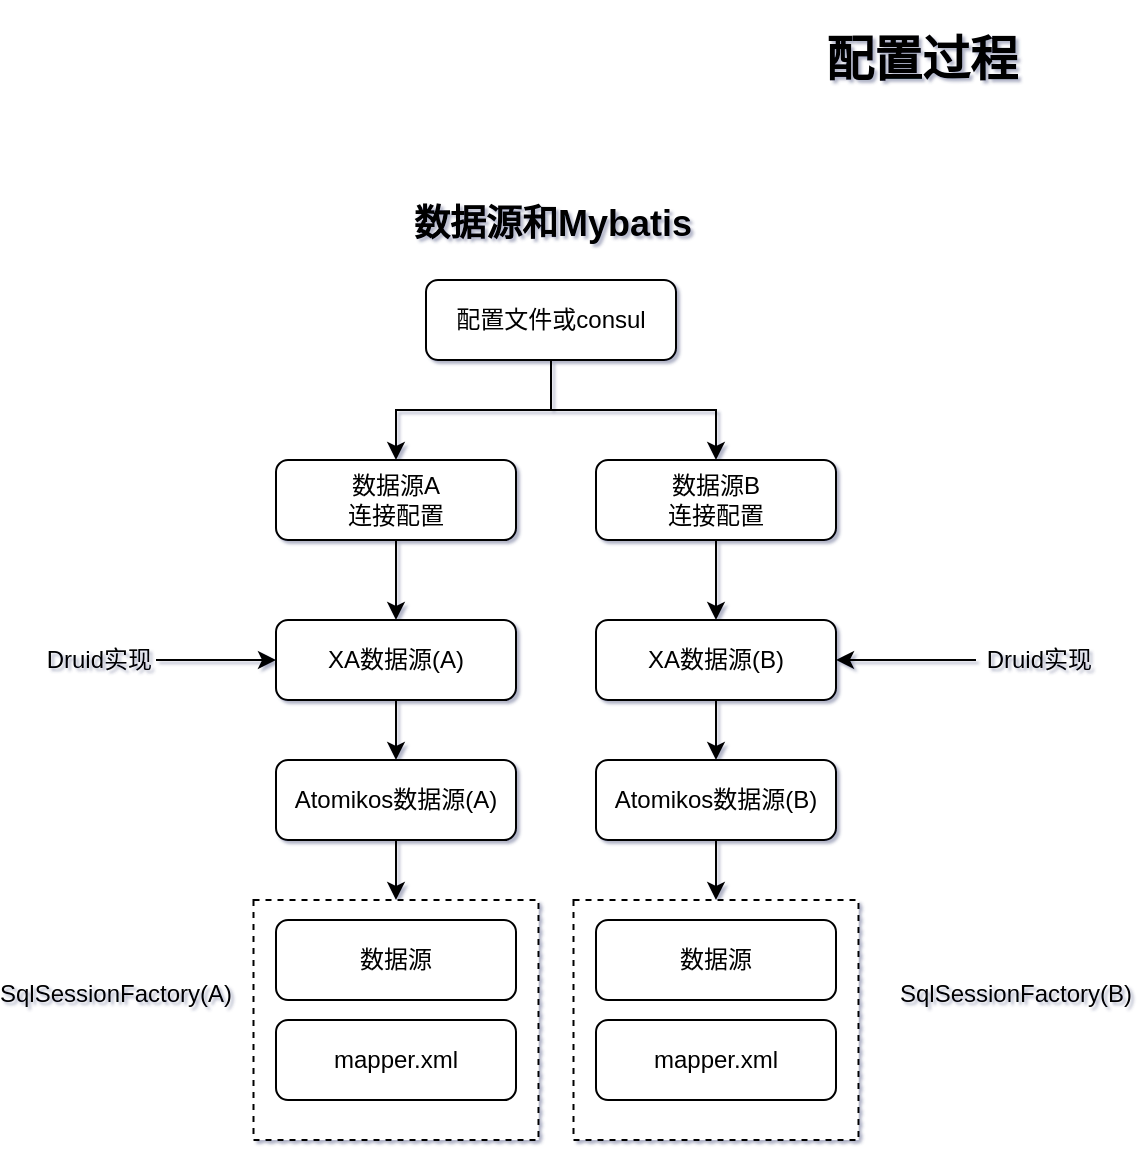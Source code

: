 <mxfile version="15.9.4" type="github">
  <diagram id="C5RBs43oDa-KdzZeNtuy" name="数据源配置">
    <mxGraphModel dx="813" dy="1604" grid="1" gridSize="10" guides="1" tooltips="1" connect="1" arrows="1" fold="1" page="1" pageScale="1" pageWidth="827" pageHeight="1169" background="none" math="0" shadow="1">
      <root>
        <mxCell id="WIyWlLk6GJQsqaUBKTNV-0" />
        <mxCell id="WIyWlLk6GJQsqaUBKTNV-1" parent="WIyWlLk6GJQsqaUBKTNV-0" />
        <mxCell id="kL6z5g55hT3dl8oGcxsY-4" value="" style="edgeStyle=orthogonalEdgeStyle;rounded=0;orthogonalLoop=1;jettySize=auto;html=1;" edge="1" parent="WIyWlLk6GJQsqaUBKTNV-1" source="WIyWlLk6GJQsqaUBKTNV-3" target="kL6z5g55hT3dl8oGcxsY-3">
          <mxGeometry relative="1" as="geometry" />
        </mxCell>
        <mxCell id="WIyWlLk6GJQsqaUBKTNV-3" value="数据源A&lt;br&gt;连接配置" style="rounded=1;whiteSpace=wrap;html=1;fontSize=12;glass=0;strokeWidth=1;shadow=0;" parent="WIyWlLk6GJQsqaUBKTNV-1" vertex="1">
          <mxGeometry x="160" y="80" width="120" height="40" as="geometry" />
        </mxCell>
        <mxCell id="kL6z5g55hT3dl8oGcxsY-2" value="" style="edgeStyle=orthogonalEdgeStyle;rounded=0;orthogonalLoop=1;jettySize=auto;html=1;" edge="1" parent="WIyWlLk6GJQsqaUBKTNV-1" source="kL6z5g55hT3dl8oGcxsY-0" target="kL6z5g55hT3dl8oGcxsY-1">
          <mxGeometry relative="1" as="geometry" />
        </mxCell>
        <mxCell id="kL6z5g55hT3dl8oGcxsY-0" value="数据源B&lt;br&gt;连接配置" style="rounded=1;whiteSpace=wrap;html=1;fontSize=12;glass=0;strokeWidth=1;shadow=0;" vertex="1" parent="WIyWlLk6GJQsqaUBKTNV-1">
          <mxGeometry x="320" y="80" width="120" height="40" as="geometry" />
        </mxCell>
        <mxCell id="kL6z5g55hT3dl8oGcxsY-8" value="" style="edgeStyle=orthogonalEdgeStyle;rounded=0;orthogonalLoop=1;jettySize=auto;html=1;" edge="1" parent="WIyWlLk6GJQsqaUBKTNV-1" source="kL6z5g55hT3dl8oGcxsY-1" target="kL6z5g55hT3dl8oGcxsY-7">
          <mxGeometry relative="1" as="geometry" />
        </mxCell>
        <mxCell id="kL6z5g55hT3dl8oGcxsY-1" value="&lt;span&gt;XA数据源(B)&lt;/span&gt;" style="whiteSpace=wrap;html=1;rounded=1;glass=0;strokeWidth=1;shadow=0;" vertex="1" parent="WIyWlLk6GJQsqaUBKTNV-1">
          <mxGeometry x="320" y="160" width="120" height="40" as="geometry" />
        </mxCell>
        <mxCell id="kL6z5g55hT3dl8oGcxsY-6" value="" style="edgeStyle=orthogonalEdgeStyle;rounded=0;orthogonalLoop=1;jettySize=auto;html=1;" edge="1" parent="WIyWlLk6GJQsqaUBKTNV-1" source="kL6z5g55hT3dl8oGcxsY-3" target="kL6z5g55hT3dl8oGcxsY-5">
          <mxGeometry relative="1" as="geometry" />
        </mxCell>
        <mxCell id="kL6z5g55hT3dl8oGcxsY-3" value="XA数据源(A)" style="whiteSpace=wrap;html=1;rounded=1;glass=0;strokeWidth=1;shadow=0;" vertex="1" parent="WIyWlLk6GJQsqaUBKTNV-1">
          <mxGeometry x="160" y="160" width="120" height="40" as="geometry" />
        </mxCell>
        <mxCell id="kL6z5g55hT3dl8oGcxsY-30" style="edgeStyle=orthogonalEdgeStyle;rounded=0;orthogonalLoop=1;jettySize=auto;html=1;exitX=0.5;exitY=1;exitDx=0;exitDy=0;entryX=0.5;entryY=0;entryDx=0;entryDy=0;fontSize=18;" edge="1" parent="WIyWlLk6GJQsqaUBKTNV-1" source="kL6z5g55hT3dl8oGcxsY-5" target="kL6z5g55hT3dl8oGcxsY-26">
          <mxGeometry relative="1" as="geometry" />
        </mxCell>
        <mxCell id="kL6z5g55hT3dl8oGcxsY-5" value="Atomikos数据源(A)" style="whiteSpace=wrap;html=1;rounded=1;glass=0;strokeWidth=1;shadow=0;" vertex="1" parent="WIyWlLk6GJQsqaUBKTNV-1">
          <mxGeometry x="160" y="230" width="120" height="40" as="geometry" />
        </mxCell>
        <mxCell id="kL6z5g55hT3dl8oGcxsY-21" value="" style="edgeStyle=orthogonalEdgeStyle;rounded=0;orthogonalLoop=1;jettySize=auto;html=1;entryX=0.5;entryY=0;entryDx=0;entryDy=0;" edge="1" parent="WIyWlLk6GJQsqaUBKTNV-1" source="kL6z5g55hT3dl8oGcxsY-7" target="kL6z5g55hT3dl8oGcxsY-36">
          <mxGeometry relative="1" as="geometry">
            <mxPoint x="380.029" y="300" as="targetPoint" />
          </mxGeometry>
        </mxCell>
        <mxCell id="kL6z5g55hT3dl8oGcxsY-7" value="&lt;span&gt;Atomikos数据源(B)&lt;/span&gt;" style="whiteSpace=wrap;html=1;rounded=1;glass=0;strokeWidth=1;shadow=0;" vertex="1" parent="WIyWlLk6GJQsqaUBKTNV-1">
          <mxGeometry x="320" y="230" width="120" height="40" as="geometry" />
        </mxCell>
        <mxCell id="kL6z5g55hT3dl8oGcxsY-9" value="&lt;h1&gt;配置过程&lt;/h1&gt;" style="text;html=1;strokeColor=none;fillColor=none;spacing=5;spacingTop=-20;whiteSpace=wrap;overflow=hidden;rounded=0;" vertex="1" parent="WIyWlLk6GJQsqaUBKTNV-1">
          <mxGeometry x="430" y="-140" width="110" height="40" as="geometry" />
        </mxCell>
        <mxCell id="kL6z5g55hT3dl8oGcxsY-11" value="" style="edgeStyle=orthogonalEdgeStyle;rounded=0;orthogonalLoop=1;jettySize=auto;html=1;" edge="1" parent="WIyWlLk6GJQsqaUBKTNV-1" source="kL6z5g55hT3dl8oGcxsY-10" target="kL6z5g55hT3dl8oGcxsY-1">
          <mxGeometry relative="1" as="geometry" />
        </mxCell>
        <mxCell id="kL6z5g55hT3dl8oGcxsY-10" value="&amp;nbsp;Druid实现" style="text;html=1;strokeColor=none;fillColor=none;align=center;verticalAlign=middle;whiteSpace=wrap;rounded=0;" vertex="1" parent="WIyWlLk6GJQsqaUBKTNV-1">
          <mxGeometry x="510" y="165" width="60" height="30" as="geometry" />
        </mxCell>
        <mxCell id="kL6z5g55hT3dl8oGcxsY-13" value="" style="edgeStyle=orthogonalEdgeStyle;rounded=0;orthogonalLoop=1;jettySize=auto;html=1;" edge="1" parent="WIyWlLk6GJQsqaUBKTNV-1" source="kL6z5g55hT3dl8oGcxsY-12" target="kL6z5g55hT3dl8oGcxsY-3">
          <mxGeometry relative="1" as="geometry" />
        </mxCell>
        <mxCell id="kL6z5g55hT3dl8oGcxsY-12" value="&amp;nbsp;Druid实现" style="text;html=1;strokeColor=none;fillColor=none;align=center;verticalAlign=middle;whiteSpace=wrap;rounded=0;" vertex="1" parent="WIyWlLk6GJQsqaUBKTNV-1">
          <mxGeometry x="40" y="165" width="60" height="30" as="geometry" />
        </mxCell>
        <mxCell id="kL6z5g55hT3dl8oGcxsY-15" value="" style="edgeStyle=orthogonalEdgeStyle;rounded=0;orthogonalLoop=1;jettySize=auto;html=1;" edge="1" parent="WIyWlLk6GJQsqaUBKTNV-1" source="kL6z5g55hT3dl8oGcxsY-14" target="kL6z5g55hT3dl8oGcxsY-0">
          <mxGeometry relative="1" as="geometry" />
        </mxCell>
        <mxCell id="kL6z5g55hT3dl8oGcxsY-16" style="edgeStyle=orthogonalEdgeStyle;rounded=0;orthogonalLoop=1;jettySize=auto;html=1;entryX=0.5;entryY=0;entryDx=0;entryDy=0;" edge="1" parent="WIyWlLk6GJQsqaUBKTNV-1" source="kL6z5g55hT3dl8oGcxsY-14" target="WIyWlLk6GJQsqaUBKTNV-3">
          <mxGeometry relative="1" as="geometry" />
        </mxCell>
        <mxCell id="kL6z5g55hT3dl8oGcxsY-14" value="配置文件或consul" style="rounded=1;whiteSpace=wrap;html=1;" vertex="1" parent="WIyWlLk6GJQsqaUBKTNV-1">
          <mxGeometry x="235" y="-10" width="125" height="40" as="geometry" />
        </mxCell>
        <mxCell id="kL6z5g55hT3dl8oGcxsY-25" value="&lt;h1&gt;&lt;font style=&quot;font-size: 18px&quot;&gt;数据源和Mybatis&lt;/font&gt;&lt;/h1&gt;" style="text;html=1;strokeColor=none;fillColor=none;spacing=5;spacingTop=-20;whiteSpace=wrap;overflow=hidden;rounded=0;" vertex="1" parent="WIyWlLk6GJQsqaUBKTNV-1">
          <mxGeometry x="223.75" y="-60" width="147.5" height="40" as="geometry" />
        </mxCell>
        <mxCell id="kL6z5g55hT3dl8oGcxsY-31" value="&lt;span style=&quot;font-size: 12px&quot;&gt;SqlSessionFactory(A)&lt;/span&gt;" style="text;html=1;strokeColor=none;fillColor=none;align=center;verticalAlign=middle;whiteSpace=wrap;rounded=0;dashed=1;fontSize=18;" vertex="1" parent="WIyWlLk6GJQsqaUBKTNV-1">
          <mxGeometry x="50" y="330" width="60" height="30" as="geometry" />
        </mxCell>
        <mxCell id="kL6z5g55hT3dl8oGcxsY-32" value="" style="group" vertex="1" connectable="0" parent="WIyWlLk6GJQsqaUBKTNV-1">
          <mxGeometry x="148.75" y="300" width="142.5" height="120" as="geometry" />
        </mxCell>
        <mxCell id="kL6z5g55hT3dl8oGcxsY-26" value="&lt;div&gt;&lt;br&gt;&lt;/div&gt;" style="rounded=0;whiteSpace=wrap;html=1;fontSize=18;dashed=1;align=center;" vertex="1" parent="kL6z5g55hT3dl8oGcxsY-32">
          <mxGeometry width="142.5" height="120" as="geometry" />
        </mxCell>
        <mxCell id="kL6z5g55hT3dl8oGcxsY-18" value="数据源" style="whiteSpace=wrap;html=1;rounded=1;glass=0;strokeWidth=1;shadow=0;" vertex="1" parent="kL6z5g55hT3dl8oGcxsY-32">
          <mxGeometry x="11.25" y="10" width="120" height="40" as="geometry" />
        </mxCell>
        <mxCell id="kL6z5g55hT3dl8oGcxsY-23" value="mapper.xml" style="whiteSpace=wrap;html=1;rounded=1;glass=0;strokeWidth=1;shadow=0;" vertex="1" parent="kL6z5g55hT3dl8oGcxsY-32">
          <mxGeometry x="11.25" y="60" width="120" height="40" as="geometry" />
        </mxCell>
        <mxCell id="kL6z5g55hT3dl8oGcxsY-35" value="" style="group" vertex="1" connectable="0" parent="WIyWlLk6GJQsqaUBKTNV-1">
          <mxGeometry x="308.75" y="300" width="142.5" height="120" as="geometry" />
        </mxCell>
        <mxCell id="kL6z5g55hT3dl8oGcxsY-36" value="&lt;div&gt;&lt;br&gt;&lt;/div&gt;" style="rounded=0;whiteSpace=wrap;html=1;fontSize=18;dashed=1;align=center;" vertex="1" parent="kL6z5g55hT3dl8oGcxsY-35">
          <mxGeometry width="142.5" height="120" as="geometry" />
        </mxCell>
        <mxCell id="kL6z5g55hT3dl8oGcxsY-37" value="数据源" style="whiteSpace=wrap;html=1;rounded=1;glass=0;strokeWidth=1;shadow=0;" vertex="1" parent="kL6z5g55hT3dl8oGcxsY-35">
          <mxGeometry x="11.25" y="10" width="120" height="40" as="geometry" />
        </mxCell>
        <mxCell id="kL6z5g55hT3dl8oGcxsY-38" value="mapper.xml" style="whiteSpace=wrap;html=1;rounded=1;glass=0;strokeWidth=1;shadow=0;" vertex="1" parent="kL6z5g55hT3dl8oGcxsY-35">
          <mxGeometry x="11.25" y="60" width="120" height="40" as="geometry" />
        </mxCell>
        <mxCell id="kL6z5g55hT3dl8oGcxsY-39" value="&lt;span style=&quot;font-size: 12px&quot;&gt;SqlSessionFactory(B)&lt;/span&gt;" style="text;html=1;strokeColor=none;fillColor=none;align=center;verticalAlign=middle;whiteSpace=wrap;rounded=0;dashed=1;fontSize=18;" vertex="1" parent="WIyWlLk6GJQsqaUBKTNV-1">
          <mxGeometry x="500" y="330" width="60" height="30" as="geometry" />
        </mxCell>
      </root>
    </mxGraphModel>
  </diagram>
</mxfile>
